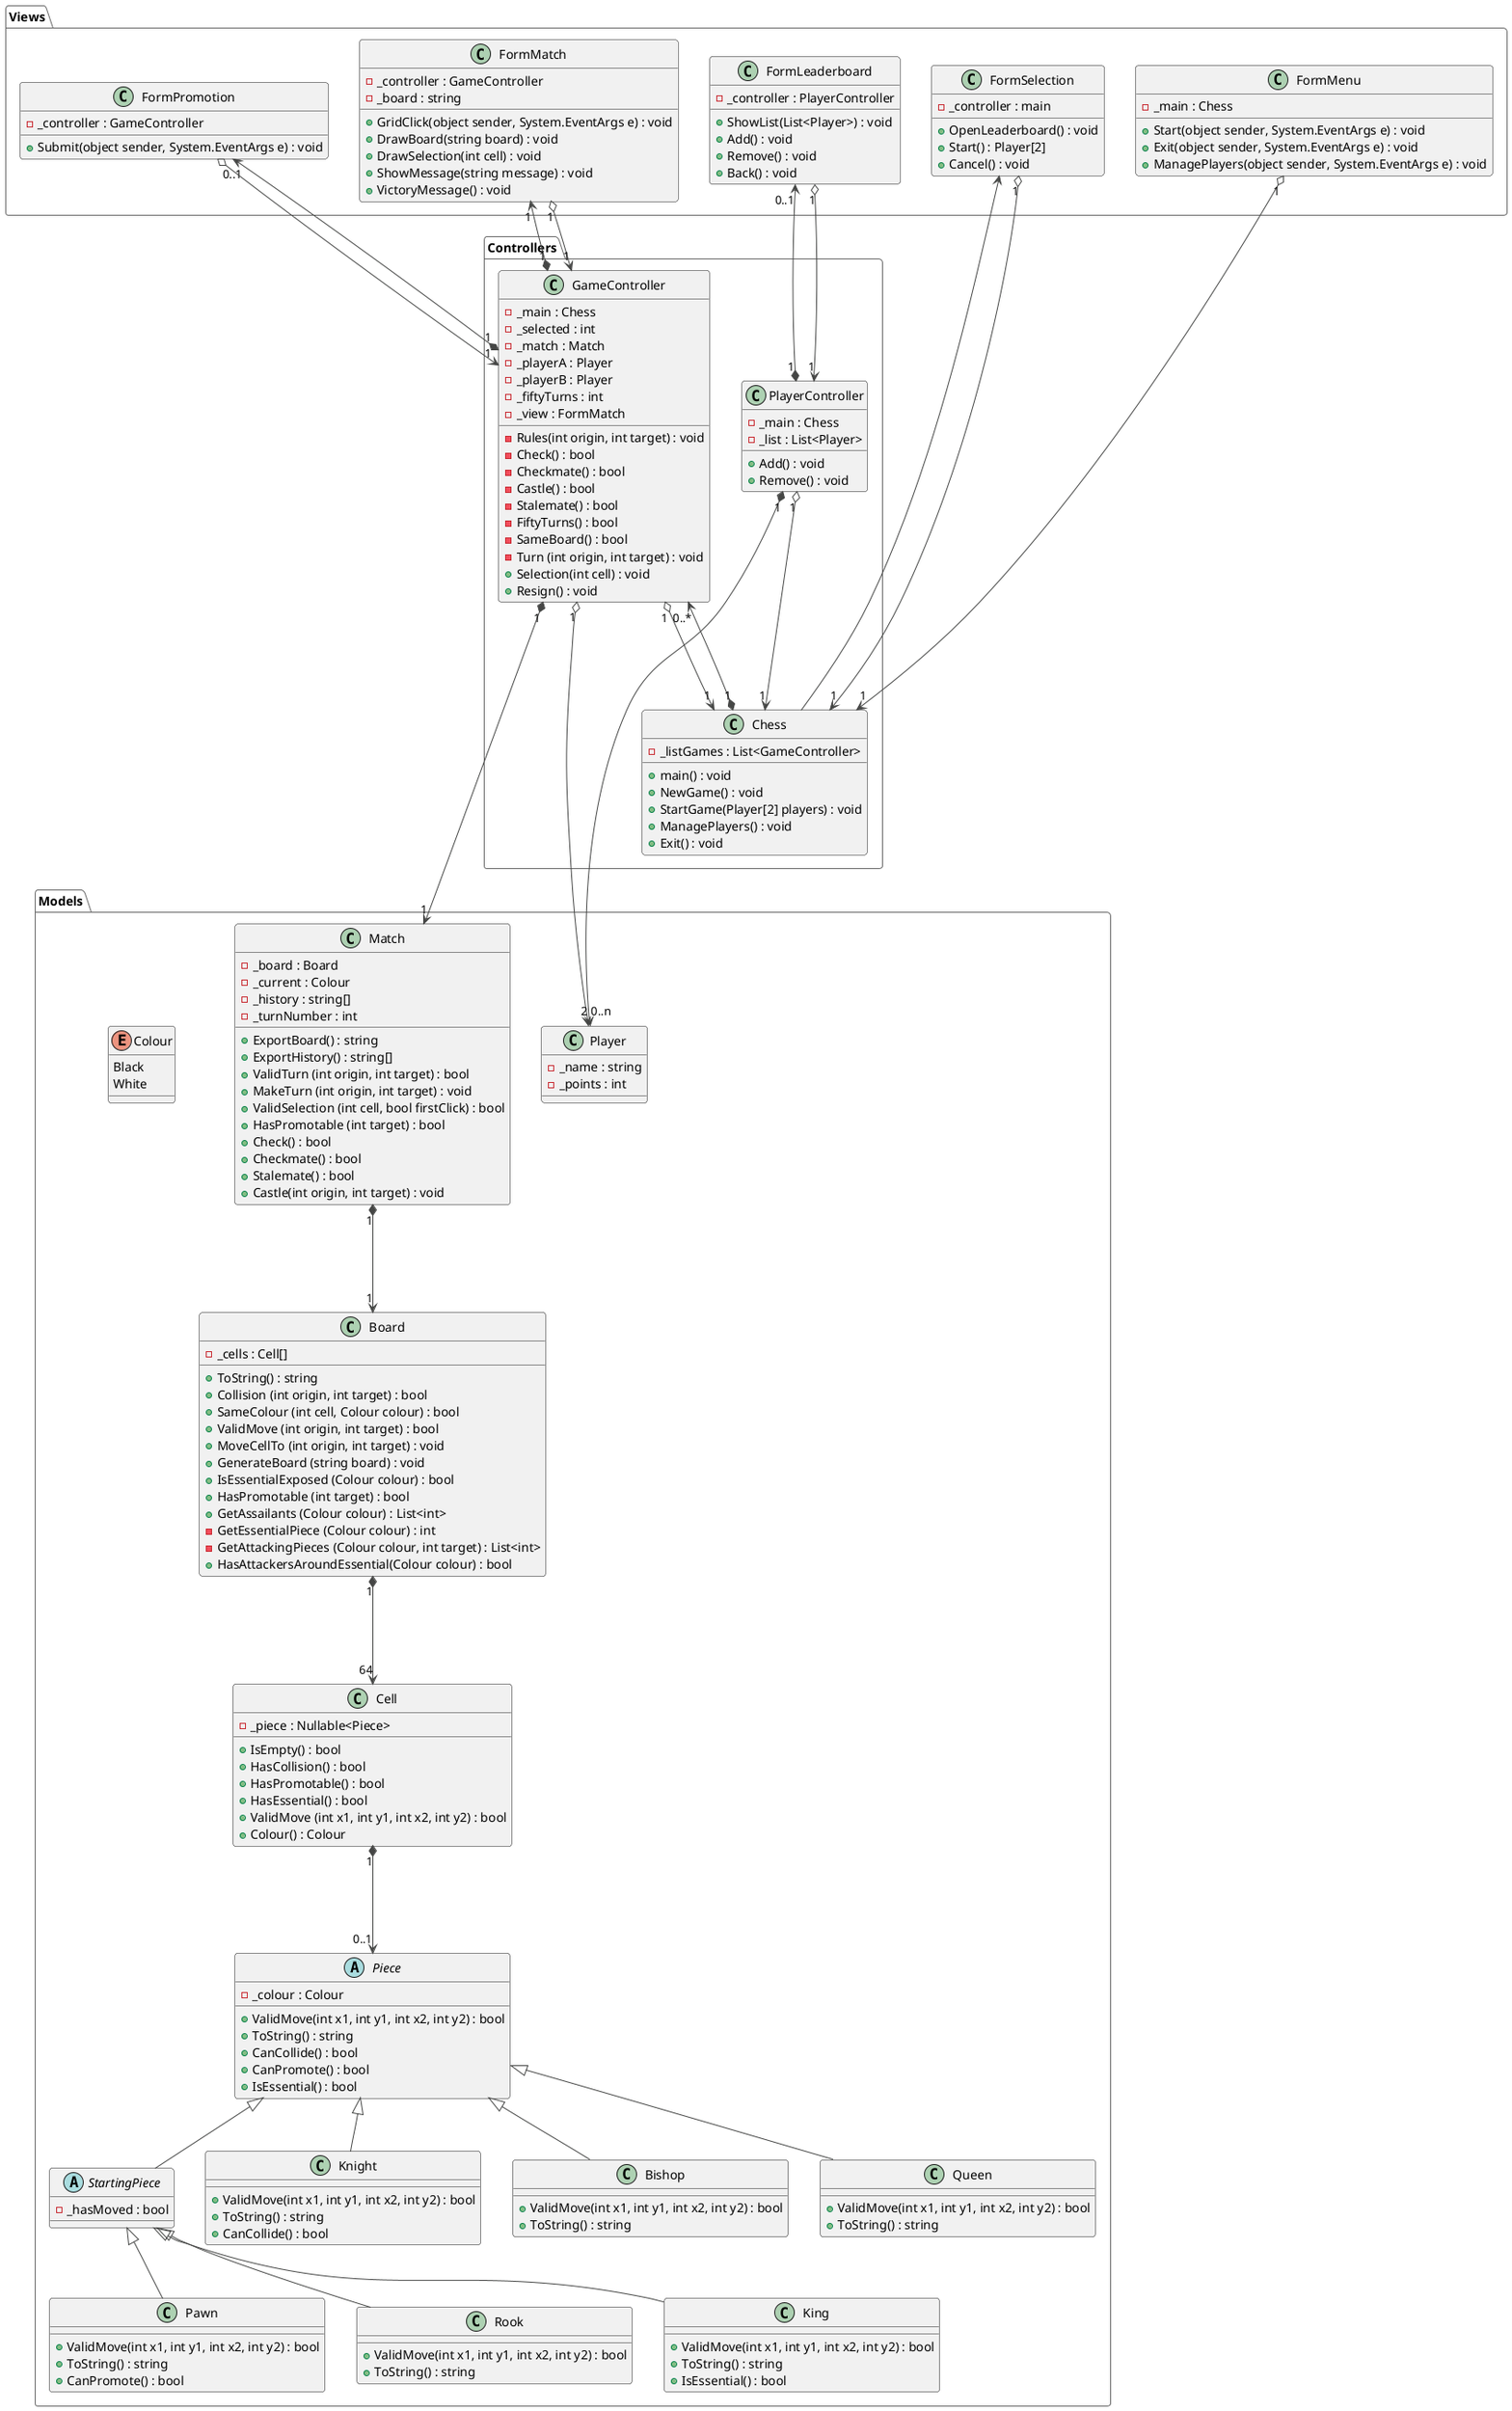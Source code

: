 @startuml Class
!theme vibrant

'https://plantuml.com/class-diagram
package Models {
    abstract class Piece {
        - _colour : Colour
        + ValidMove(int x1, int y1, int x2, int y2) : bool
        + ToString() : string
        + CanCollide() : bool
        + CanPromote() : bool
        + IsEssential() : bool
    }
    
    abstract class StartingPiece {
        - _hasMoved : bool
    }

    class Pawn {
        + ValidMove(int x1, int y1, int x2, int y2) : bool
        + ToString() : string
        + CanPromote() : bool
    }

    class Rook{
        + ValidMove(int x1, int y1, int x2, int y2) : bool
        + ToString() : string
    }

    class Knight{
        + ValidMove(int x1, int y1, int x2, int y2) : bool
        + ToString() : string
        + CanCollide() : bool
    }

    class Bishop{
        + ValidMove(int x1, int y1, int x2, int y2) : bool
        + ToString() : string
    }

    class Queen {
        + ValidMove(int x1, int y1, int x2, int y2) : bool
        + ToString() : string
    }

    class King {
        + ValidMove(int x1, int y1, int x2, int y2) : bool
        + ToString() : string
        + IsEssential() : bool
    }
    
    class Match {
        - _board : Board
        - _current : Colour
        - _history : string[]
        - _turnNumber : int
        + ExportBoard() : string
        + ExportHistory() : string[]
        + ValidTurn (int origin, int target) : bool
        + MakeTurn (int origin, int target) : void 
        + ValidSelection (int cell, bool firstClick) : bool
        + HasPromotable (int target) : bool
        + Check() : bool
        + Checkmate() : bool
        + Stalemate() : bool
        + Castle(int origin, int target) : void
    }
    class Board {
        - _cells : Cell[]
        + ToString() : string
        + Collision (int origin, int target) : bool
        + SameColour (int cell, Colour colour) : bool
        + ValidMove (int origin, int target) : bool
        + MoveCellTo (int origin, int target) : void
        + GenerateBoard (string board) : void
        + IsEssentialExposed (Colour colour) : bool
        + HasPromotable (int target) : bool
        + GetAssailants (Colour colour) : List<int>
        - GetEssentialPiece (Colour colour) : int
        - GetAttackingPieces (Colour colour, int target) : List<int>
        + HasAttackersAroundEssential(Colour colour) : bool
    }
    class Cell {
        - _piece : Nullable<Piece>
        + IsEmpty() : bool
        + HasCollision() : bool
        + HasPromotable() : bool
        + HasEssential() : bool
        + ValidMove (int x1, int y1, int x2, int y2) : bool
        + Colour() : Colour
    }
    
    class Player {
        - _name : string
        - _points : int
    }
    enum Colour {
        Black
        White
    }

    Match "1" *---> "1" Board
    Board "1" *---> "64" Cell
    Cell "1" *---> "0..1" Piece
    Pawn -u-|> StartingPiece
    Rook -u-|> StartingPiece
    Knight -u-|> Piece
    Bishop -u-|> Piece
    Queen -u-|> Piece
    King -u-|> StartingPiece
    StartingPiece -u-|> Piece
}

package Controllers {
    class Chess {
        - _listGames : List<GameController>
        + main() : void 
        + NewGame() : void
        + StartGame(Player[2] players) : void
        + ManagePlayers() : void
        + Exit() : void
    }

    class GameController  {
        - _main : Chess
        - _selected : int
        - _match : Match
        - _playerA : Player
        - _playerB : Player
        - _fiftyTurns : int
        - _view : FormMatch
        - Rules(int origin, int target) : void
        - Check() : bool
        - Checkmate() : bool
        - Castle() : bool
        - Stalemate() : bool
        - FiftyTurns() : bool
        - SameBoard() : bool
        - Turn (int origin, int target) : void
        + Selection(int cell) : void
        + Resign() : void
    }

    class PlayerController {
        - _main : Chess
        - _list : List<Player>
        + Add() : void
        + Remove() : void
    }

    PlayerController "1" o---> "1" Chess
    Chess "1" *--> "0..*" GameController
    GameController "1" o---> "1" Chess
}

package Views {
    class FormMenu {
        - _main : Chess
        + Start(object sender, System.EventArgs e) : void
        + Exit(object sender, System.EventArgs e) : void
        + ManagePlayers(object sender, System.EventArgs e) : void
    }
    class FormMatch {
        - _controller : GameController
        - _board : string
        + GridClick(object sender, System.EventArgs e) : void
        + DrawBoard(string board) : void
        + DrawSelection(int cell) : void
        + ShowMessage(string message) : void
        + VictoryMessage() : void
    }
    
    class FormLeaderboard {
        - _controller : PlayerController
        + ShowList(List<Player>) : void
        + Add() : void
        + Remove() : void 
        + Back() : void
    }
    class FormPromotion {
        - _controller : GameController
        + Submit(object sender, System.EventArgs e) : void
    }
    class FormSelection {
        - _controller : main
        + OpenLeaderboard() : void
        + Start() : Player[2]
        + Cancel() : void
    }
    
}

GameController "1" *----> "1" Match
GameController "1" o--right--> "2" Player
Chess -up-> FormSelection
GameController "1" *-up-> "1" FormMatch
PlayerController "1" *-up-> "0..1" FormLeaderboard
PlayerController "1" *---> "0..n" Player
GameController "1" *---> "0..1" FormPromotion
FormMatch "1" o--> "1" GameController
FormLeaderboard "1" o--> "1" PlayerController
FormPromotion o--> "1" GameController
FormMenu "1" o--> "1" Chess
FormSelection "1" o--> "1" Chess

@enduml